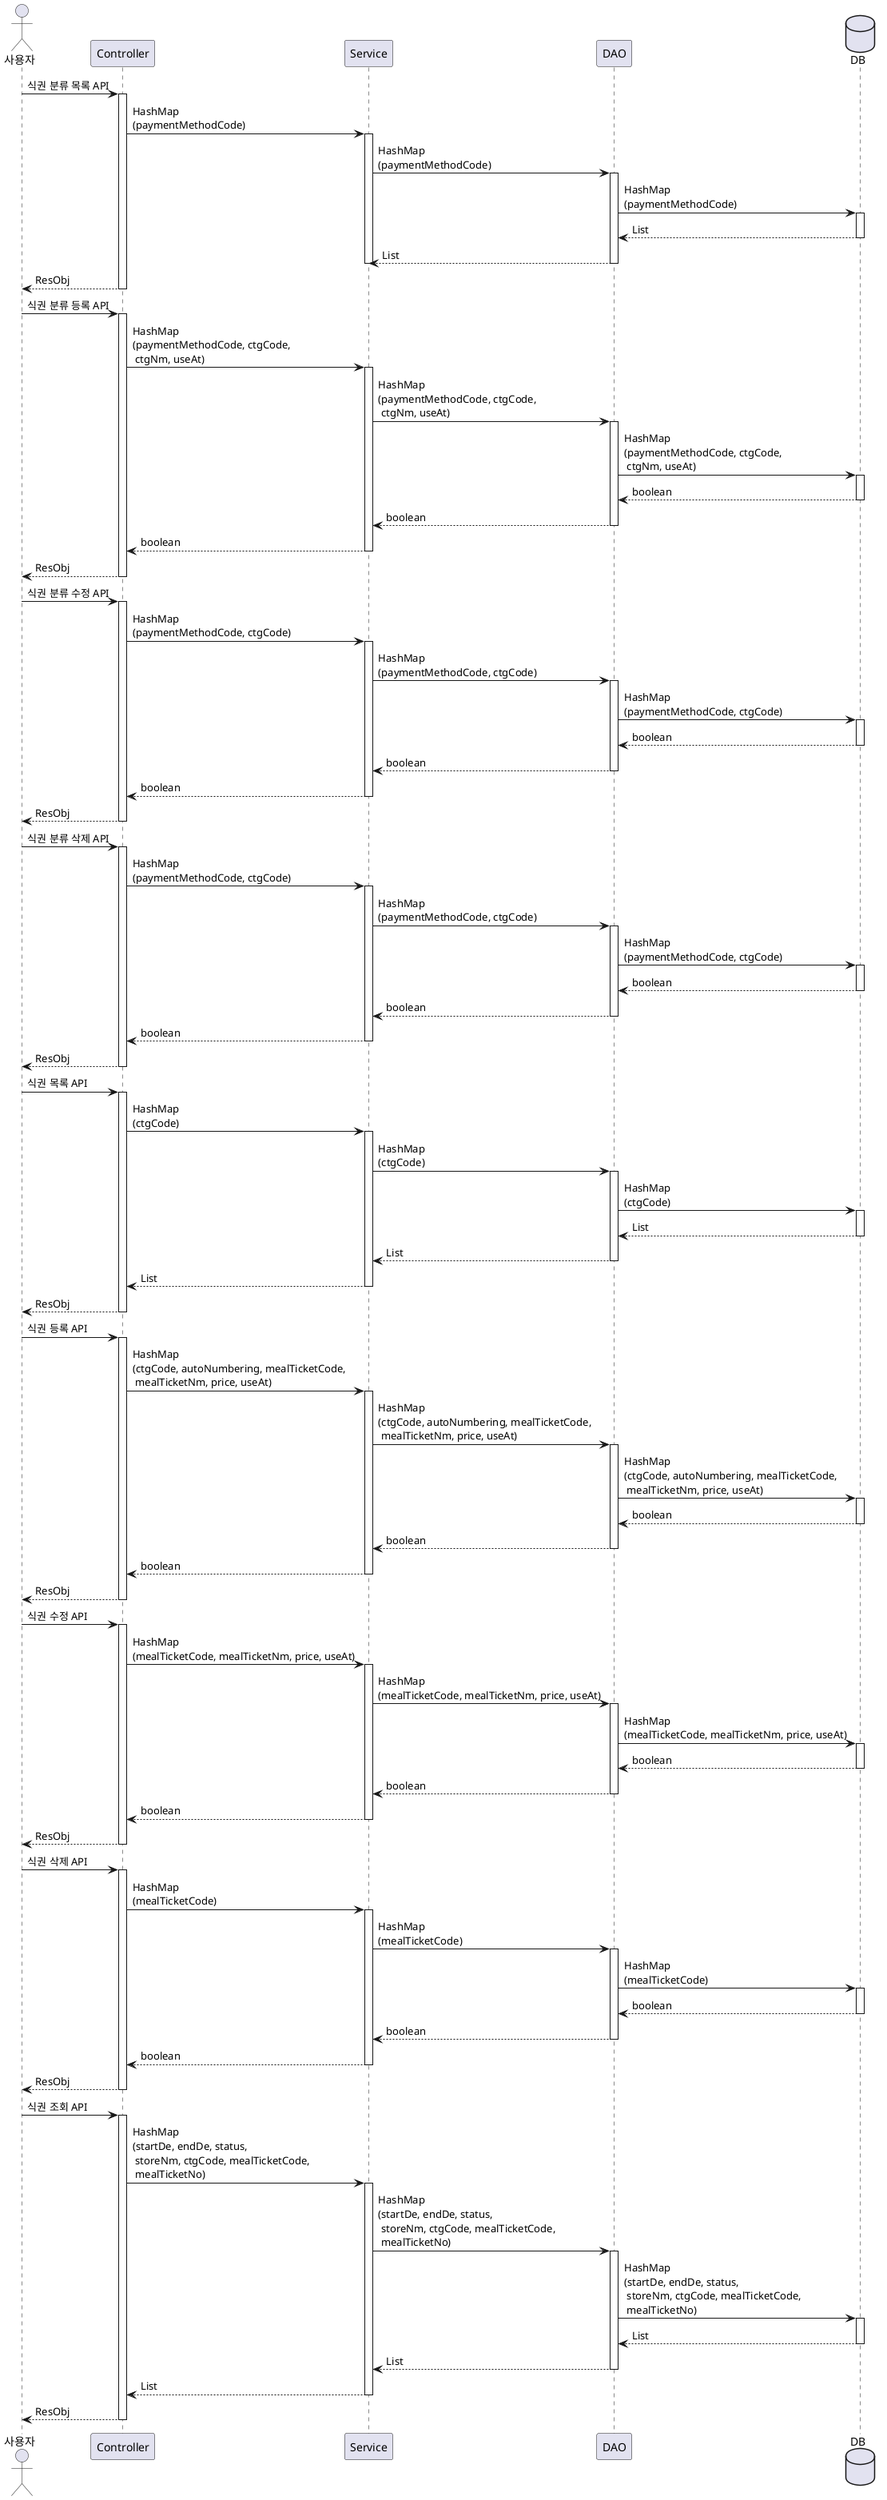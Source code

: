 @startuml Partner Card Reg Sequence

actor "사용자" as user
participant "Controller" as controller
participant "Service" as service
participant "DAO" as dao
database "DB" as db

' API1
user -> controller : 식권 분류 목록 API
activate controller
controller -> service : HashMap\n(paymentMethodCode)
activate service
service -> dao: HashMap\n(paymentMethodCode)
activate dao
dao -> db: HashMap\n(paymentMethodCode)
activate db
dao <-- db: List
deactivate db
service <-- dao: List
deactivate dao
deactivate db
deactivate service
user <-- controller: ResObj
deactivate controller

' API2
user -> controller : 식권 분류 등록 API
activate controller
controller -> service : HashMap\n(paymentMethodCode, ctgCode,\n ctgNm, useAt)
activate service
service -> dao: HashMap\n(paymentMethodCode, ctgCode,\n ctgNm, useAt)
activate dao
dao -> db: HashMap\n(paymentMethodCode, ctgCode,\n ctgNm, useAt)
activate db
dao <-- db: boolean
deactivate db
service <-- dao: boolean
deactivate dao
controller <-- service: boolean
deactivate service
user <-- controller: ResObj
deactivate controller

' API3
user -> controller : 식권 분류 수정 API
activate controller
controller -> service : HashMap\n(paymentMethodCode, ctgCode)
activate service
service -> dao: HashMap\n(paymentMethodCode, ctgCode)
activate dao
dao -> db: HashMap\n(paymentMethodCode, ctgCode)
activate db
dao <-- db: boolean
deactivate db
service <-- dao: boolean
deactivate dao
controller <-- service: boolean
deactivate service
user <-- controller: ResObj
deactivate controller

' API4
user -> controller : 식권 분류 삭제 API
activate controller
controller -> service : HashMap\n(paymentMethodCode, ctgCode)
activate service
service -> dao: HashMap\n(paymentMethodCode, ctgCode)
activate dao
dao -> db: HashMap\n(paymentMethodCode, ctgCode)
activate db
dao <-- db: boolean
deactivate db
service <-- dao: boolean
deactivate dao
controller <-- service: boolean
deactivate service
user <-- controller: ResObj
deactivate controller

' API5
user -> controller : 식권 목록 API
activate controller
controller -> service : HashMap\n(ctgCode)
activate service
service -> dao: HashMap\n(ctgCode)
activate dao
dao -> db: HashMap\n(ctgCode)
activate db
dao <-- db: List
deactivate db
service <-- dao: List
deactivate dao
controller <-- service: List
deactivate service
user <-- controller: ResObj
deactivate controller

' API6
user -> controller : 식권 등록 API
activate controller
controller -> service : HashMap\n(ctgCode, autoNumbering, mealTicketCode,\n mealTicketNm, price, useAt)
activate service
service -> dao: HashMap\n(ctgCode, autoNumbering, mealTicketCode,\n mealTicketNm, price, useAt)
activate dao
dao -> db: HashMap\n(ctgCode, autoNumbering, mealTicketCode,\n mealTicketNm, price, useAt)
activate db
dao <-- db: boolean
deactivate db
service <-- dao: boolean
deactivate dao
controller <-- service: boolean
deactivate service
user <-- controller: ResObj
deactivate controller

' API7
user -> controller : 식권 수정 API
activate controller
controller -> service : HashMap\n(mealTicketCode, mealTicketNm, price, useAt)
activate service
service -> dao: HashMap\n(mealTicketCode, mealTicketNm, price, useAt)
activate dao
dao -> db: HashMap\n(mealTicketCode, mealTicketNm, price, useAt)
activate db
dao <-- db: boolean
deactivate db
service <-- dao: boolean
deactivate dao
controller <-- service: boolean
deactivate service
user <-- controller: ResObj
deactivate controller

' API8
user -> controller : 식권 삭제 API
activate controller
controller -> service : HashMap\n(mealTicketCode)
activate service
service -> dao: HashMap\n(mealTicketCode)
activate dao
dao -> db: HashMap\n(mealTicketCode)
activate db
dao <-- db: boolean
deactivate db
service <-- dao: boolean
deactivate dao
controller <-- service: boolean
deactivate service
user <-- controller: ResObj
deactivate controller

' API9
user -> controller : 식권 조회 API
activate controller
controller -> service : HashMap\n(startDe, endDe, status,\n storeNm, ctgCode, mealTicketCode,\n mealTicketNo)
activate service
service -> dao: HashMap\n(startDe, endDe, status,\n storeNm, ctgCode, mealTicketCode,\n mealTicketNo)
activate dao
dao -> db: HashMap\n(startDe, endDe, status,\n storeNm, ctgCode, mealTicketCode,\n mealTicketNo)
activate db
dao <-- db: List
deactivate db
service <-- dao: List
deactivate dao
controller <-- service: List
deactivate service
user <-- controller: ResObj
deactivate controller

@enduml